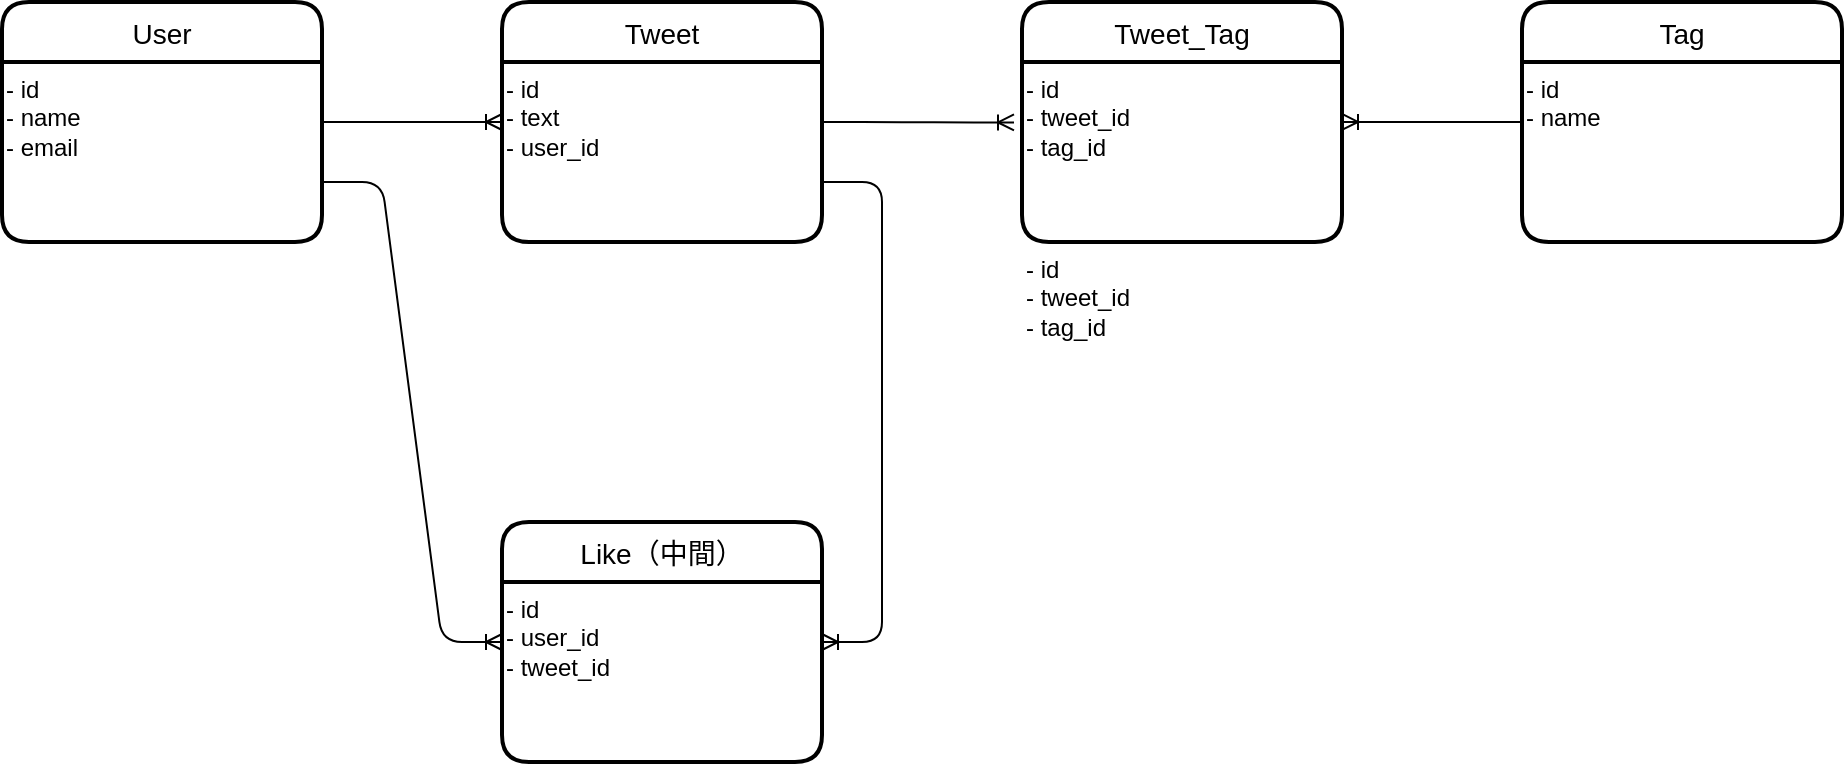 <mxfile>
    <diagram id="VMw2PMi7aRbPmtu2USTo" name="ページ1">
        <mxGraphModel dx="898" dy="361" grid="1" gridSize="10" guides="1" tooltips="1" connect="1" arrows="1" fold="1" page="1" pageScale="1" pageWidth="827" pageHeight="1169" math="0" shadow="0">
            <root>
                <mxCell id="0"/>
                <mxCell id="1" parent="0"/>
                <mxCell id="2" value="User" style="swimlane;childLayout=stackLayout;horizontal=1;startSize=30;horizontalStack=0;rounded=1;fontSize=14;fontStyle=0;strokeWidth=2;resizeParent=0;resizeLast=1;shadow=0;dashed=0;align=center;" parent="1" vertex="1">
                    <mxGeometry x="190" y="140" width="160" height="120" as="geometry">
                        <mxRectangle x="190" y="140" width="60" height="30" as="alternateBounds"/>
                    </mxGeometry>
                </mxCell>
                <mxCell id="17" value="- id&lt;br&gt;- name&lt;br&gt;- email" style="text;html=1;align=left;verticalAlign=top;resizable=0;points=[];autosize=1;strokeColor=none;fillColor=none;" parent="2" vertex="1">
                    <mxGeometry y="30" width="160" height="90" as="geometry"/>
                </mxCell>
                <mxCell id="4" value="Tweet" style="swimlane;childLayout=stackLayout;horizontal=1;startSize=30;horizontalStack=0;rounded=1;fontSize=14;fontStyle=0;strokeWidth=2;resizeParent=0;resizeLast=1;shadow=0;dashed=0;align=center;" parent="1" vertex="1">
                    <mxGeometry x="440" y="140" width="160" height="120" as="geometry"/>
                </mxCell>
                <mxCell id="18" value="- id&lt;br&gt;- text&lt;br&gt;- user_id" style="text;html=1;align=left;verticalAlign=top;resizable=0;points=[];autosize=1;strokeColor=none;fillColor=none;" parent="4" vertex="1">
                    <mxGeometry y="30" width="160" height="90" as="geometry"/>
                </mxCell>
                <mxCell id="5" value="Like（中間）" style="swimlane;childLayout=stackLayout;horizontal=1;startSize=30;horizontalStack=0;rounded=1;fontSize=14;fontStyle=0;strokeWidth=2;resizeParent=0;resizeLast=1;shadow=0;dashed=0;align=center;" parent="1" vertex="1">
                    <mxGeometry x="440" y="400" width="160" height="120" as="geometry"/>
                </mxCell>
                <mxCell id="21" value="- id&lt;br&gt;- user_id&lt;br&gt;- tweet_id" style="text;html=1;align=left;verticalAlign=top;resizable=0;points=[];autosize=1;strokeColor=none;fillColor=none;" parent="5" vertex="1">
                    <mxGeometry y="30" width="160" height="90" as="geometry"/>
                </mxCell>
                <mxCell id="7" value="Tag" style="swimlane;childLayout=stackLayout;horizontal=1;startSize=30;horizontalStack=0;rounded=1;fontSize=14;fontStyle=0;strokeWidth=2;resizeParent=0;resizeLast=1;shadow=0;dashed=0;align=center;" parent="1" vertex="1">
                    <mxGeometry x="950" y="140" width="160" height="120" as="geometry"/>
                </mxCell>
                <mxCell id="19" value="- id&lt;br&gt;- name" style="text;html=1;align=left;verticalAlign=top;resizable=0;points=[];autosize=1;strokeColor=none;fillColor=none;horizontal=1;" parent="7" vertex="1">
                    <mxGeometry y="30" width="160" height="90" as="geometry"/>
                </mxCell>
                <mxCell id="9" value="" style="edgeStyle=entityRelationEdgeStyle;fontSize=12;html=1;endArrow=ERoneToMany;exitX=1;exitY=0.5;exitDx=0;exitDy=0;entryX=0;entryY=0.5;entryDx=0;entryDy=0;" parent="1" source="2" target="4" edge="1">
                    <mxGeometry width="100" height="100" relative="1" as="geometry">
                        <mxPoint x="380" y="390" as="sourcePoint"/>
                        <mxPoint x="400" y="210" as="targetPoint"/>
                    </mxGeometry>
                </mxCell>
                <mxCell id="12" value="" style="edgeStyle=entityRelationEdgeStyle;fontSize=12;html=1;endArrow=ERoneToMany;exitX=1;exitY=0.75;exitDx=0;exitDy=0;entryX=0;entryY=0.5;entryDx=0;entryDy=0;" parent="1" source="2" target="5" edge="1">
                    <mxGeometry width="100" height="100" relative="1" as="geometry">
                        <mxPoint x="380" y="390" as="sourcePoint"/>
                        <mxPoint x="480" y="290" as="targetPoint"/>
                    </mxGeometry>
                </mxCell>
                <mxCell id="14" value="" style="edgeStyle=entityRelationEdgeStyle;fontSize=12;html=1;endArrow=ERoneToMany;entryX=1;entryY=0.5;entryDx=0;entryDy=0;exitX=1;exitY=0.667;exitDx=0;exitDy=0;exitPerimeter=0;" parent="1" source="18" target="5" edge="1">
                    <mxGeometry width="100" height="100" relative="1" as="geometry">
                        <mxPoint x="600" y="200" as="sourcePoint"/>
                        <mxPoint x="700" y="100" as="targetPoint"/>
                    </mxGeometry>
                </mxCell>
                <mxCell id="22" value="Tweet_Tag" style="swimlane;childLayout=stackLayout;horizontal=1;startSize=30;horizontalStack=0;rounded=1;fontSize=14;fontStyle=0;strokeWidth=2;resizeParent=0;resizeLast=1;shadow=0;dashed=0;align=center;" parent="1" vertex="1">
                    <mxGeometry x="700" y="140" width="160" height="120" as="geometry"/>
                </mxCell>
                <mxCell id="23" value="- id&lt;br&gt;- tweet_id&lt;br&gt;- tag_id" style="text;html=1;align=left;verticalAlign=top;resizable=0;points=[];autosize=1;strokeColor=none;fillColor=none;horizontal=1;" parent="22" vertex="1">
                    <mxGeometry y="30" width="160" height="90" as="geometry"/>
                </mxCell>
                <mxCell id="27" value="- id&lt;br&gt;- tweet_id&lt;br&gt;- tag_id" style="text;html=1;align=left;verticalAlign=top;resizable=0;points=[];autosize=1;strokeColor=none;fillColor=none;horizontal=1;" vertex="1" parent="22">
                    <mxGeometry y="120" width="160" as="geometry"/>
                </mxCell>
                <mxCell id="24" value="" style="edgeStyle=entityRelationEdgeStyle;fontSize=12;html=1;endArrow=ERoneToMany;entryX=-0.025;entryY=0.336;entryDx=0;entryDy=0;entryPerimeter=0;" parent="1" target="23" edge="1">
                    <mxGeometry width="100" height="100" relative="1" as="geometry">
                        <mxPoint x="600" y="200" as="sourcePoint"/>
                        <mxPoint x="700" y="100" as="targetPoint"/>
                    </mxGeometry>
                </mxCell>
                <mxCell id="26" value="" style="edgeStyle=entityRelationEdgeStyle;fontSize=12;html=1;endArrow=ERoneToMany;exitX=0;exitY=0.5;exitDx=0;exitDy=0;entryX=1;entryY=0.333;entryDx=0;entryDy=0;entryPerimeter=0;" parent="1" source="7" target="23" edge="1">
                    <mxGeometry width="100" height="100" relative="1" as="geometry">
                        <mxPoint x="550" y="330" as="sourcePoint"/>
                        <mxPoint x="650" y="230" as="targetPoint"/>
                    </mxGeometry>
                </mxCell>
            </root>
        </mxGraphModel>
    </diagram>
</mxfile>